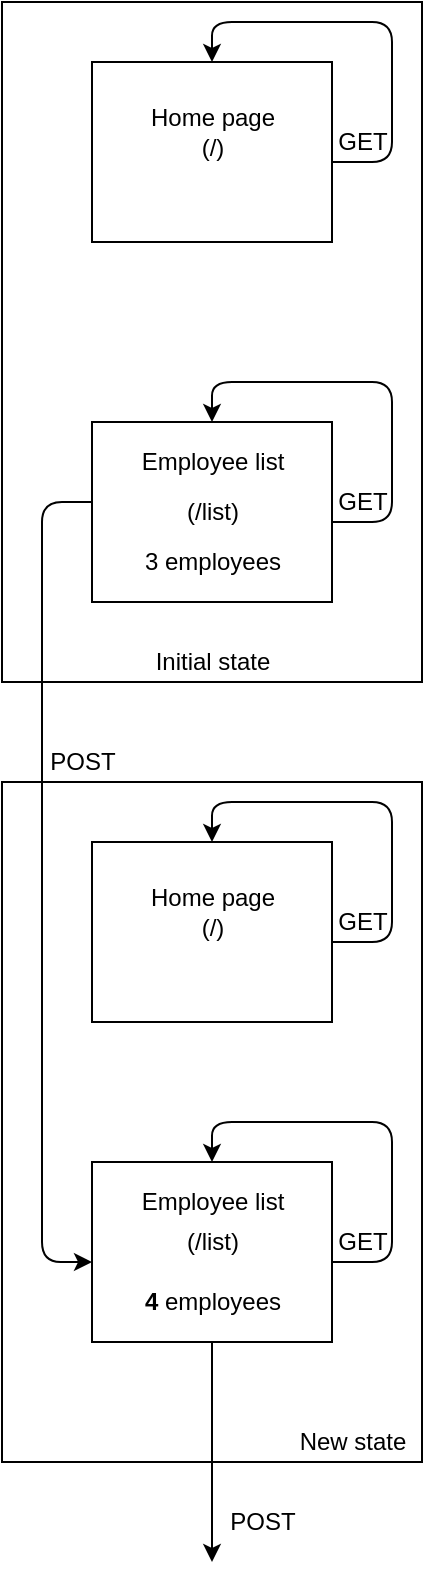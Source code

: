 <mxfile version="14.4.8" type="github">
  <diagram id="UZ1FOeh6ia5tTkRUNHFn" name="Page-1">
    <mxGraphModel dx="1426" dy="803" grid="1" gridSize="10" guides="1" tooltips="1" connect="1" arrows="1" fold="1" page="1" pageScale="1" pageWidth="850" pageHeight="1100" math="0" shadow="0">
      <root>
        <mxCell id="0" />
        <mxCell id="1" parent="0" />
        <mxCell id="Mgpp1kuGzCvRrwbhXcue-4" value="" style="rounded=0;whiteSpace=wrap;html=1;" parent="1" vertex="1">
          <mxGeometry x="320" y="10" width="210" height="340" as="geometry" />
        </mxCell>
        <mxCell id="Mgpp1kuGzCvRrwbhXcue-1" value="" style="rounded=0;whiteSpace=wrap;html=1;" parent="1" vertex="1">
          <mxGeometry x="365" y="40" width="120" height="90" as="geometry" />
        </mxCell>
        <mxCell id="Mgpp1kuGzCvRrwbhXcue-2" value="" style="rounded=0;whiteSpace=wrap;html=1;" parent="1" vertex="1">
          <mxGeometry x="365" y="220" width="120" height="90" as="geometry" />
        </mxCell>
        <mxCell id="Mgpp1kuGzCvRrwbhXcue-5" value="Initial state" style="text;html=1;align=center;verticalAlign=middle;resizable=0;points=[];autosize=1;" parent="1" vertex="1">
          <mxGeometry x="390" y="330" width="70" height="20" as="geometry" />
        </mxCell>
        <mxCell id="Mgpp1kuGzCvRrwbhXcue-6" value="Employee list" style="text;html=1;align=center;verticalAlign=middle;resizable=0;points=[];autosize=1;" parent="1" vertex="1">
          <mxGeometry x="380" y="230" width="90" height="20" as="geometry" />
        </mxCell>
        <mxCell id="Mgpp1kuGzCvRrwbhXcue-7" value="(/list)" style="text;html=1;align=center;verticalAlign=middle;resizable=0;points=[];autosize=1;" parent="1" vertex="1">
          <mxGeometry x="405" y="255" width="40" height="20" as="geometry" />
        </mxCell>
        <mxCell id="Mgpp1kuGzCvRrwbhXcue-8" value="3 employees" style="text;html=1;align=center;verticalAlign=middle;resizable=0;points=[];autosize=1;" parent="1" vertex="1">
          <mxGeometry x="385" y="280" width="80" height="20" as="geometry" />
        </mxCell>
        <mxCell id="Mgpp1kuGzCvRrwbhXcue-9" value="" style="rounded=0;whiteSpace=wrap;html=1;" parent="1" vertex="1">
          <mxGeometry x="320" y="400" width="210" height="340" as="geometry" />
        </mxCell>
        <mxCell id="Mgpp1kuGzCvRrwbhXcue-10" value="POST" style="text;html=1;align=center;verticalAlign=middle;resizable=0;points=[];autosize=1;" parent="1" vertex="1">
          <mxGeometry x="335" y="380" width="50" height="20" as="geometry" />
        </mxCell>
        <mxCell id="Mgpp1kuGzCvRrwbhXcue-11" value="&lt;div&gt;Home page&lt;/div&gt;&lt;div&gt;(/)&lt;br&gt;&lt;/div&gt;" style="text;html=1;align=center;verticalAlign=middle;resizable=0;points=[];autosize=1;" parent="1" vertex="1">
          <mxGeometry x="385" y="60" width="80" height="30" as="geometry" />
        </mxCell>
        <mxCell id="Mgpp1kuGzCvRrwbhXcue-12" value="" style="rounded=0;whiteSpace=wrap;html=1;" parent="1" vertex="1">
          <mxGeometry x="365" y="590" width="120" height="90" as="geometry" />
        </mxCell>
        <mxCell id="Mgpp1kuGzCvRrwbhXcue-13" value="" style="rounded=0;whiteSpace=wrap;html=1;" parent="1" vertex="1">
          <mxGeometry x="365" y="430" width="120" height="90" as="geometry" />
        </mxCell>
        <mxCell id="Mgpp1kuGzCvRrwbhXcue-14" value="New state" style="text;html=1;align=center;verticalAlign=middle;resizable=0;points=[];autosize=1;" parent="1" vertex="1">
          <mxGeometry x="460" y="720" width="70" height="20" as="geometry" />
        </mxCell>
        <mxCell id="Mgpp1kuGzCvRrwbhXcue-15" value="&lt;div&gt;Home page&lt;/div&gt;&lt;div&gt;(/)&lt;br&gt;&lt;/div&gt;" style="text;html=1;align=center;verticalAlign=middle;resizable=0;points=[];autosize=1;" parent="1" vertex="1">
          <mxGeometry x="385" y="450" width="80" height="30" as="geometry" />
        </mxCell>
        <mxCell id="Mgpp1kuGzCvRrwbhXcue-16" value="Employee list" style="text;html=1;align=center;verticalAlign=middle;resizable=0;points=[];autosize=1;" parent="1" vertex="1">
          <mxGeometry x="380" y="600" width="90" height="20" as="geometry" />
        </mxCell>
        <mxCell id="Mgpp1kuGzCvRrwbhXcue-17" value="(/list)" style="text;html=1;align=center;verticalAlign=middle;resizable=0;points=[];autosize=1;" parent="1" vertex="1">
          <mxGeometry x="405" y="620" width="40" height="20" as="geometry" />
        </mxCell>
        <mxCell id="Mgpp1kuGzCvRrwbhXcue-18" value="&lt;b&gt;4&lt;/b&gt; employees" style="text;html=1;align=center;verticalAlign=middle;resizable=0;points=[];autosize=1;" parent="1" vertex="1">
          <mxGeometry x="385" y="650" width="80" height="20" as="geometry" />
        </mxCell>
        <mxCell id="Mgpp1kuGzCvRrwbhXcue-19" value="GET" style="text;html=1;align=center;verticalAlign=middle;resizable=0;points=[];autosize=1;" parent="1" vertex="1">
          <mxGeometry x="480" y="70" width="40" height="20" as="geometry" />
        </mxCell>
        <mxCell id="Mgpp1kuGzCvRrwbhXcue-23" value="" style="endArrow=classic;html=1;entryX=0.5;entryY=0;entryDx=0;entryDy=0;" parent="1" target="Mgpp1kuGzCvRrwbhXcue-1" edge="1">
          <mxGeometry width="50" height="50" relative="1" as="geometry">
            <mxPoint x="485" y="90" as="sourcePoint" />
            <mxPoint x="465" y="70" as="targetPoint" />
            <Array as="points">
              <mxPoint x="515" y="90" />
              <mxPoint x="515" y="20" />
              <mxPoint x="490" y="20" />
              <mxPoint x="425" y="20" />
            </Array>
          </mxGeometry>
        </mxCell>
        <mxCell id="Mgpp1kuGzCvRrwbhXcue-24" value="" style="endArrow=classic;html=1;entryX=0.5;entryY=0;entryDx=0;entryDy=0;" parent="1" edge="1">
          <mxGeometry width="50" height="50" relative="1" as="geometry">
            <mxPoint x="485" y="270" as="sourcePoint" />
            <mxPoint x="425" y="220" as="targetPoint" />
            <Array as="points">
              <mxPoint x="515" y="270" />
              <mxPoint x="515" y="200" />
              <mxPoint x="490" y="200" />
              <mxPoint x="425" y="200" />
            </Array>
          </mxGeometry>
        </mxCell>
        <mxCell id="Mgpp1kuGzCvRrwbhXcue-25" value="" style="endArrow=classic;html=1;entryX=0.5;entryY=0;entryDx=0;entryDy=0;" parent="1" edge="1">
          <mxGeometry width="50" height="50" relative="1" as="geometry">
            <mxPoint x="485" y="640" as="sourcePoint" />
            <mxPoint x="425" y="590" as="targetPoint" />
            <Array as="points">
              <mxPoint x="515" y="640" />
              <mxPoint x="515" y="570" />
              <mxPoint x="490" y="570" />
              <mxPoint x="425" y="570" />
            </Array>
          </mxGeometry>
        </mxCell>
        <mxCell id="Mgpp1kuGzCvRrwbhXcue-26" value="" style="endArrow=classic;html=1;entryX=0.5;entryY=0;entryDx=0;entryDy=0;" parent="1" edge="1">
          <mxGeometry width="50" height="50" relative="1" as="geometry">
            <mxPoint x="485" y="480" as="sourcePoint" />
            <mxPoint x="425" y="430" as="targetPoint" />
            <Array as="points">
              <mxPoint x="515" y="480" />
              <mxPoint x="515" y="410" />
              <mxPoint x="490" y="410" />
              <mxPoint x="425" y="410" />
            </Array>
          </mxGeometry>
        </mxCell>
        <mxCell id="Mgpp1kuGzCvRrwbhXcue-27" value="GET" style="text;html=1;align=center;verticalAlign=middle;resizable=0;points=[];autosize=1;" parent="1" vertex="1">
          <mxGeometry x="480" y="250" width="40" height="20" as="geometry" />
        </mxCell>
        <mxCell id="Mgpp1kuGzCvRrwbhXcue-28" value="GET" style="text;html=1;align=center;verticalAlign=middle;resizable=0;points=[];autosize=1;" parent="1" vertex="1">
          <mxGeometry x="480" y="460" width="40" height="20" as="geometry" />
        </mxCell>
        <mxCell id="Mgpp1kuGzCvRrwbhXcue-29" value="GET" style="text;html=1;align=center;verticalAlign=middle;resizable=0;points=[];autosize=1;" parent="1" vertex="1">
          <mxGeometry x="480" y="620" width="40" height="20" as="geometry" />
        </mxCell>
        <mxCell id="Mgpp1kuGzCvRrwbhXcue-31" value="" style="endArrow=classic;html=1;" parent="1" edge="1">
          <mxGeometry width="50" height="50" relative="1" as="geometry">
            <mxPoint x="350" y="260" as="sourcePoint" />
            <mxPoint x="365" y="640" as="targetPoint" />
            <Array as="points">
              <mxPoint x="370" y="260" />
              <mxPoint x="340" y="260" />
              <mxPoint x="340" y="460" />
              <mxPoint x="340" y="640" />
            </Array>
          </mxGeometry>
        </mxCell>
        <mxCell id="r9kmsrarLVRY5zcCAKv2-1" value="" style="endArrow=classic;html=1;" edge="1" parent="1">
          <mxGeometry width="50" height="50" relative="1" as="geometry">
            <mxPoint x="425" y="680" as="sourcePoint" />
            <mxPoint x="425" y="790" as="targetPoint" />
          </mxGeometry>
        </mxCell>
        <mxCell id="r9kmsrarLVRY5zcCAKv2-2" value="POST" style="text;html=1;align=center;verticalAlign=middle;resizable=0;points=[];autosize=1;" vertex="1" parent="1">
          <mxGeometry x="425" y="760" width="50" height="20" as="geometry" />
        </mxCell>
      </root>
    </mxGraphModel>
  </diagram>
</mxfile>

